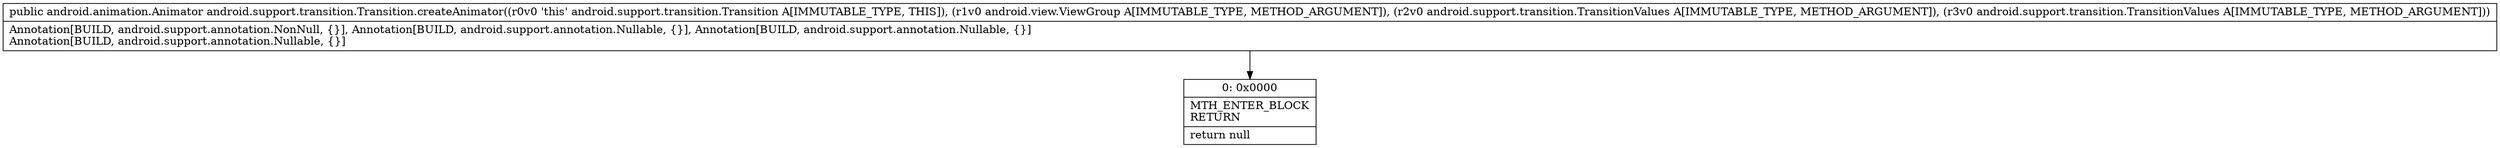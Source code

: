digraph "CFG forandroid.support.transition.Transition.createAnimator(Landroid\/view\/ViewGroup;Landroid\/support\/transition\/TransitionValues;Landroid\/support\/transition\/TransitionValues;)Landroid\/animation\/Animator;" {
Node_0 [shape=record,label="{0\:\ 0x0000|MTH_ENTER_BLOCK\lRETURN\l|return null\l}"];
MethodNode[shape=record,label="{public android.animation.Animator android.support.transition.Transition.createAnimator((r0v0 'this' android.support.transition.Transition A[IMMUTABLE_TYPE, THIS]), (r1v0 android.view.ViewGroup A[IMMUTABLE_TYPE, METHOD_ARGUMENT]), (r2v0 android.support.transition.TransitionValues A[IMMUTABLE_TYPE, METHOD_ARGUMENT]), (r3v0 android.support.transition.TransitionValues A[IMMUTABLE_TYPE, METHOD_ARGUMENT]))  | Annotation[BUILD, android.support.annotation.NonNull, \{\}], Annotation[BUILD, android.support.annotation.Nullable, \{\}], Annotation[BUILD, android.support.annotation.Nullable, \{\}]\lAnnotation[BUILD, android.support.annotation.Nullable, \{\}]\l}"];
MethodNode -> Node_0;
}

